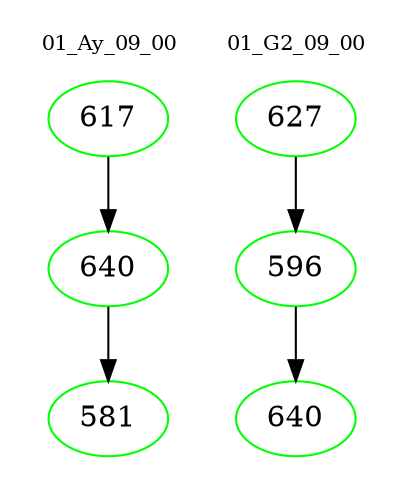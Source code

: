 digraph{
subgraph cluster_0 {
color = white
label = "01_Ay_09_00";
fontsize=10;
T0_617 [label="617", color="green"]
T0_617 -> T0_640 [color="black"]
T0_640 [label="640", color="green"]
T0_640 -> T0_581 [color="black"]
T0_581 [label="581", color="green"]
}
subgraph cluster_1 {
color = white
label = "01_G2_09_00";
fontsize=10;
T1_627 [label="627", color="green"]
T1_627 -> T1_596 [color="black"]
T1_596 [label="596", color="green"]
T1_596 -> T1_640 [color="black"]
T1_640 [label="640", color="green"]
}
}

